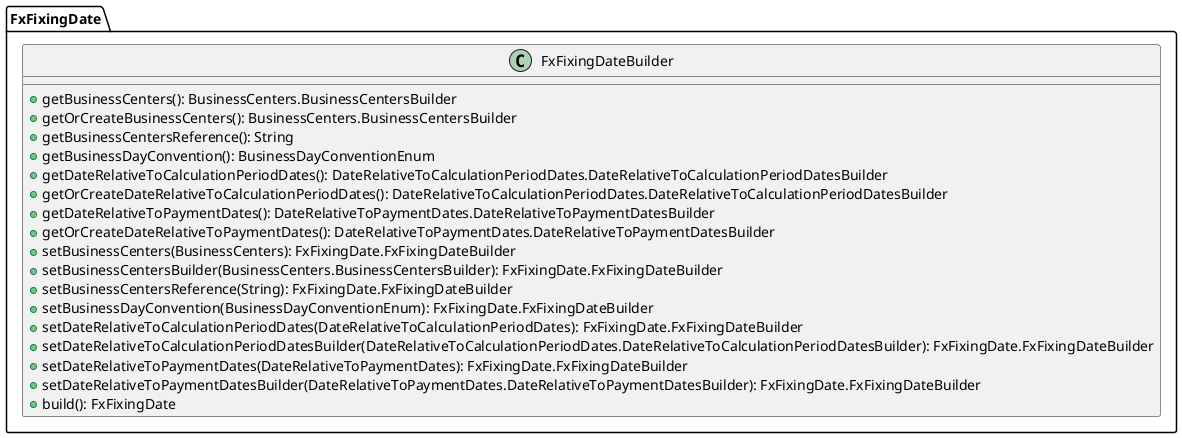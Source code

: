 @startuml

    class FxFixingDate.FxFixingDateBuilder [[FxFixingDate.FxFixingDateBuilder.html]] {
        +getBusinessCenters(): BusinessCenters.BusinessCentersBuilder
        +getOrCreateBusinessCenters(): BusinessCenters.BusinessCentersBuilder
        +getBusinessCentersReference(): String
        +getBusinessDayConvention(): BusinessDayConventionEnum
        +getDateRelativeToCalculationPeriodDates(): DateRelativeToCalculationPeriodDates.DateRelativeToCalculationPeriodDatesBuilder
        +getOrCreateDateRelativeToCalculationPeriodDates(): DateRelativeToCalculationPeriodDates.DateRelativeToCalculationPeriodDatesBuilder
        +getDateRelativeToPaymentDates(): DateRelativeToPaymentDates.DateRelativeToPaymentDatesBuilder
        +getOrCreateDateRelativeToPaymentDates(): DateRelativeToPaymentDates.DateRelativeToPaymentDatesBuilder
        +setBusinessCenters(BusinessCenters): FxFixingDate.FxFixingDateBuilder
        +setBusinessCentersBuilder(BusinessCenters.BusinessCentersBuilder): FxFixingDate.FxFixingDateBuilder
        +setBusinessCentersReference(String): FxFixingDate.FxFixingDateBuilder
        +setBusinessDayConvention(BusinessDayConventionEnum): FxFixingDate.FxFixingDateBuilder
        +setDateRelativeToCalculationPeriodDates(DateRelativeToCalculationPeriodDates): FxFixingDate.FxFixingDateBuilder
        +setDateRelativeToCalculationPeriodDatesBuilder(DateRelativeToCalculationPeriodDates.DateRelativeToCalculationPeriodDatesBuilder): FxFixingDate.FxFixingDateBuilder
        +setDateRelativeToPaymentDates(DateRelativeToPaymentDates): FxFixingDate.FxFixingDateBuilder
        +setDateRelativeToPaymentDatesBuilder(DateRelativeToPaymentDates.DateRelativeToPaymentDatesBuilder): FxFixingDate.FxFixingDateBuilder
        +build(): FxFixingDate
    }

@enduml

